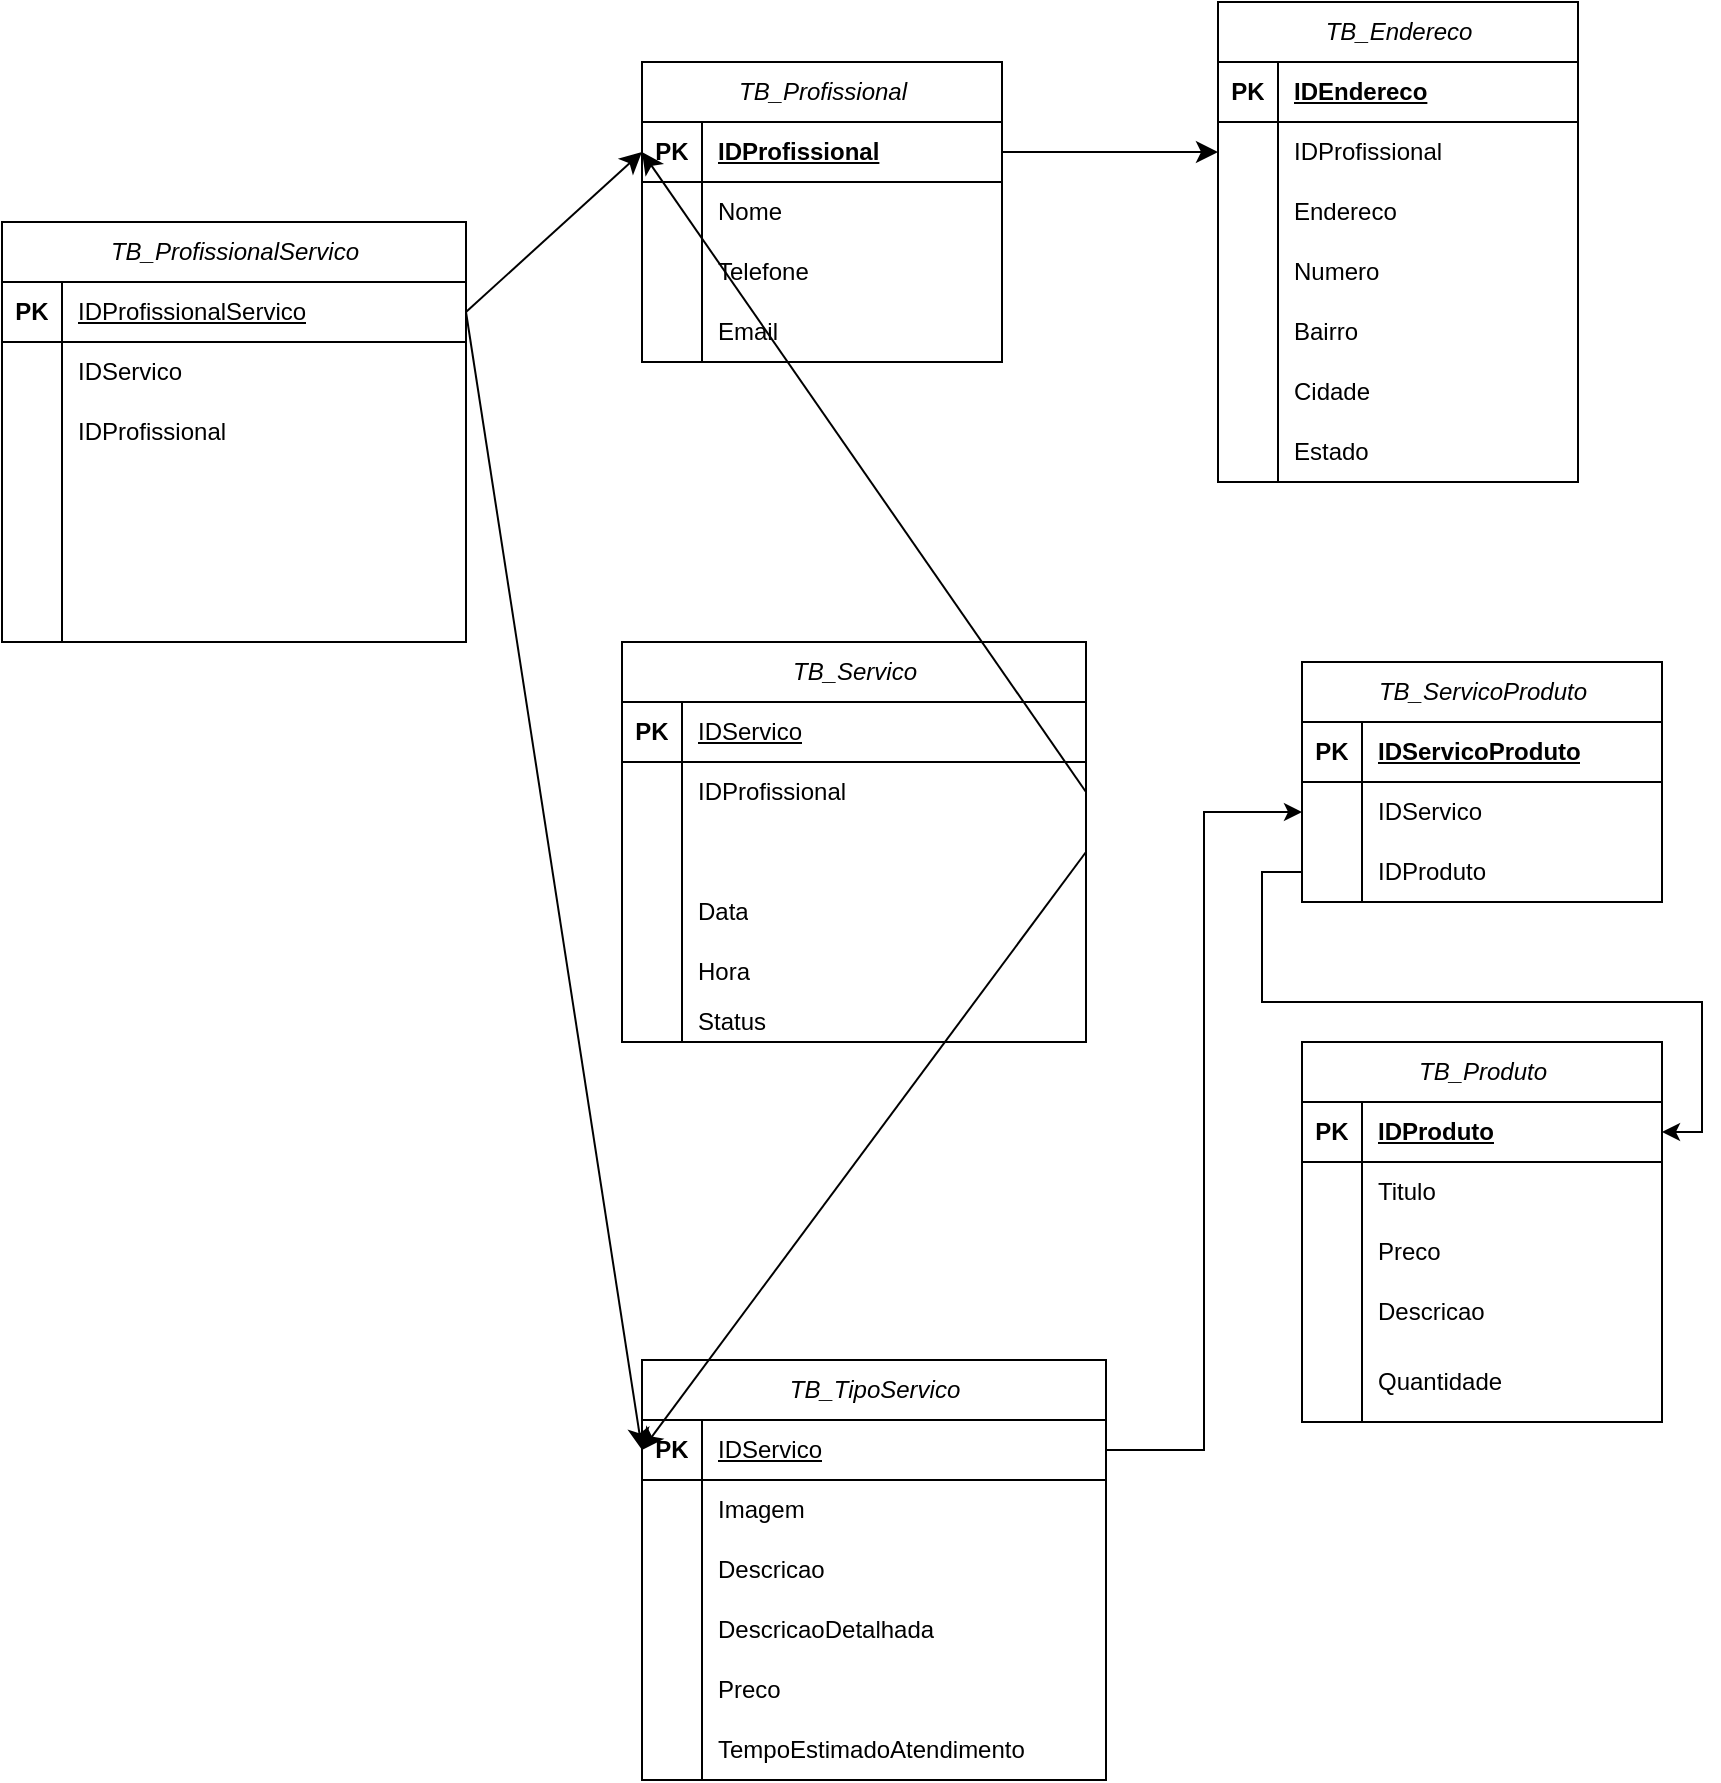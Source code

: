 <mxfile version="25.0.3">
  <diagram id="C5RBs43oDa-KdzZeNtuy" name="Page-1">
    <mxGraphModel dx="2218" dy="970" grid="1" gridSize="10" guides="1" tooltips="1" connect="1" arrows="1" fold="1" page="1" pageScale="1" pageWidth="827" pageHeight="1169" math="0" shadow="0">
      <root>
        <mxCell id="WIyWlLk6GJQsqaUBKTNV-0" />
        <mxCell id="WIyWlLk6GJQsqaUBKTNV-1" parent="WIyWlLk6GJQsqaUBKTNV-0" />
        <mxCell id="-504LvSjIVUHfPzkVDSV-18" value="&lt;span style=&quot;font-style: italic; font-weight: 400;&quot;&gt;TB_Profissional&lt;/span&gt;" style="shape=table;startSize=30;container=1;collapsible=1;childLayout=tableLayout;fixedRows=1;rowLines=0;fontStyle=1;align=center;resizeLast=1;html=1;" parent="WIyWlLk6GJQsqaUBKTNV-1" vertex="1">
          <mxGeometry x="200" y="1000" width="180" height="150" as="geometry" />
        </mxCell>
        <mxCell id="-504LvSjIVUHfPzkVDSV-19" value="" style="shape=tableRow;horizontal=0;startSize=0;swimlaneHead=0;swimlaneBody=0;fillColor=none;collapsible=0;dropTarget=0;points=[[0,0.5],[1,0.5]];portConstraint=eastwest;top=0;left=0;right=0;bottom=1;" parent="-504LvSjIVUHfPzkVDSV-18" vertex="1">
          <mxGeometry y="30" width="180" height="30" as="geometry" />
        </mxCell>
        <mxCell id="-504LvSjIVUHfPzkVDSV-20" value="PK" style="shape=partialRectangle;connectable=0;fillColor=none;top=0;left=0;bottom=0;right=0;fontStyle=1;overflow=hidden;whiteSpace=wrap;html=1;" parent="-504LvSjIVUHfPzkVDSV-19" vertex="1">
          <mxGeometry width="30" height="30" as="geometry">
            <mxRectangle width="30" height="30" as="alternateBounds" />
          </mxGeometry>
        </mxCell>
        <mxCell id="-504LvSjIVUHfPzkVDSV-21" value="IDProfissional" style="shape=partialRectangle;connectable=0;fillColor=none;top=0;left=0;bottom=0;right=0;align=left;spacingLeft=6;fontStyle=5;overflow=hidden;whiteSpace=wrap;html=1;" parent="-504LvSjIVUHfPzkVDSV-19" vertex="1">
          <mxGeometry x="30" width="150" height="30" as="geometry">
            <mxRectangle width="150" height="30" as="alternateBounds" />
          </mxGeometry>
        </mxCell>
        <mxCell id="-504LvSjIVUHfPzkVDSV-22" value="" style="shape=tableRow;horizontal=0;startSize=0;swimlaneHead=0;swimlaneBody=0;fillColor=none;collapsible=0;dropTarget=0;points=[[0,0.5],[1,0.5]];portConstraint=eastwest;top=0;left=0;right=0;bottom=0;" parent="-504LvSjIVUHfPzkVDSV-18" vertex="1">
          <mxGeometry y="60" width="180" height="30" as="geometry" />
        </mxCell>
        <mxCell id="-504LvSjIVUHfPzkVDSV-23" value="" style="shape=partialRectangle;connectable=0;fillColor=none;top=0;left=0;bottom=0;right=0;editable=1;overflow=hidden;whiteSpace=wrap;html=1;" parent="-504LvSjIVUHfPzkVDSV-22" vertex="1">
          <mxGeometry width="30" height="30" as="geometry">
            <mxRectangle width="30" height="30" as="alternateBounds" />
          </mxGeometry>
        </mxCell>
        <mxCell id="-504LvSjIVUHfPzkVDSV-24" value="Nome" style="shape=partialRectangle;connectable=0;fillColor=none;top=0;left=0;bottom=0;right=0;align=left;spacingLeft=6;overflow=hidden;whiteSpace=wrap;html=1;" parent="-504LvSjIVUHfPzkVDSV-22" vertex="1">
          <mxGeometry x="30" width="150" height="30" as="geometry">
            <mxRectangle width="150" height="30" as="alternateBounds" />
          </mxGeometry>
        </mxCell>
        <mxCell id="-504LvSjIVUHfPzkVDSV-25" value="" style="shape=tableRow;horizontal=0;startSize=0;swimlaneHead=0;swimlaneBody=0;fillColor=none;collapsible=0;dropTarget=0;points=[[0,0.5],[1,0.5]];portConstraint=eastwest;top=0;left=0;right=0;bottom=0;" parent="-504LvSjIVUHfPzkVDSV-18" vertex="1">
          <mxGeometry y="90" width="180" height="30" as="geometry" />
        </mxCell>
        <mxCell id="-504LvSjIVUHfPzkVDSV-26" value="" style="shape=partialRectangle;connectable=0;fillColor=none;top=0;left=0;bottom=0;right=0;editable=1;overflow=hidden;whiteSpace=wrap;html=1;" parent="-504LvSjIVUHfPzkVDSV-25" vertex="1">
          <mxGeometry width="30" height="30" as="geometry">
            <mxRectangle width="30" height="30" as="alternateBounds" />
          </mxGeometry>
        </mxCell>
        <mxCell id="-504LvSjIVUHfPzkVDSV-27" value="Telefone" style="shape=partialRectangle;connectable=0;fillColor=none;top=0;left=0;bottom=0;right=0;align=left;spacingLeft=6;overflow=hidden;whiteSpace=wrap;html=1;" parent="-504LvSjIVUHfPzkVDSV-25" vertex="1">
          <mxGeometry x="30" width="150" height="30" as="geometry">
            <mxRectangle width="150" height="30" as="alternateBounds" />
          </mxGeometry>
        </mxCell>
        <mxCell id="-504LvSjIVUHfPzkVDSV-28" value="" style="shape=tableRow;horizontal=0;startSize=0;swimlaneHead=0;swimlaneBody=0;fillColor=none;collapsible=0;dropTarget=0;points=[[0,0.5],[1,0.5]];portConstraint=eastwest;top=0;left=0;right=0;bottom=0;" parent="-504LvSjIVUHfPzkVDSV-18" vertex="1">
          <mxGeometry y="120" width="180" height="30" as="geometry" />
        </mxCell>
        <mxCell id="-504LvSjIVUHfPzkVDSV-29" value="" style="shape=partialRectangle;connectable=0;fillColor=none;top=0;left=0;bottom=0;right=0;editable=1;overflow=hidden;whiteSpace=wrap;html=1;" parent="-504LvSjIVUHfPzkVDSV-28" vertex="1">
          <mxGeometry width="30" height="30" as="geometry">
            <mxRectangle width="30" height="30" as="alternateBounds" />
          </mxGeometry>
        </mxCell>
        <mxCell id="-504LvSjIVUHfPzkVDSV-30" value="Email" style="shape=partialRectangle;connectable=0;fillColor=none;top=0;left=0;bottom=0;right=0;align=left;spacingLeft=6;overflow=hidden;whiteSpace=wrap;html=1;" parent="-504LvSjIVUHfPzkVDSV-28" vertex="1">
          <mxGeometry x="30" width="150" height="30" as="geometry">
            <mxRectangle width="150" height="30" as="alternateBounds" />
          </mxGeometry>
        </mxCell>
        <mxCell id="-504LvSjIVUHfPzkVDSV-31" value="&lt;span style=&quot;font-style: italic; font-weight: 400;&quot;&gt;TB_Endereco&lt;/span&gt;" style="shape=table;startSize=30;container=1;collapsible=1;childLayout=tableLayout;fixedRows=1;rowLines=0;fontStyle=1;align=center;resizeLast=1;html=1;" parent="WIyWlLk6GJQsqaUBKTNV-1" vertex="1">
          <mxGeometry x="488" y="970" width="180" height="240" as="geometry" />
        </mxCell>
        <mxCell id="-504LvSjIVUHfPzkVDSV-32" value="" style="shape=tableRow;horizontal=0;startSize=0;swimlaneHead=0;swimlaneBody=0;fillColor=none;collapsible=0;dropTarget=0;points=[[0,0.5],[1,0.5]];portConstraint=eastwest;top=0;left=0;right=0;bottom=1;" parent="-504LvSjIVUHfPzkVDSV-31" vertex="1">
          <mxGeometry y="30" width="180" height="30" as="geometry" />
        </mxCell>
        <mxCell id="-504LvSjIVUHfPzkVDSV-33" value="PK" style="shape=partialRectangle;connectable=0;fillColor=none;top=0;left=0;bottom=0;right=0;fontStyle=1;overflow=hidden;whiteSpace=wrap;html=1;" parent="-504LvSjIVUHfPzkVDSV-32" vertex="1">
          <mxGeometry width="30" height="30" as="geometry">
            <mxRectangle width="30" height="30" as="alternateBounds" />
          </mxGeometry>
        </mxCell>
        <mxCell id="-504LvSjIVUHfPzkVDSV-34" value="IDEndereco" style="shape=partialRectangle;connectable=0;fillColor=none;top=0;left=0;bottom=0;right=0;align=left;spacingLeft=6;fontStyle=5;overflow=hidden;whiteSpace=wrap;html=1;" parent="-504LvSjIVUHfPzkVDSV-32" vertex="1">
          <mxGeometry x="30" width="150" height="30" as="geometry">
            <mxRectangle width="150" height="30" as="alternateBounds" />
          </mxGeometry>
        </mxCell>
        <mxCell id="-504LvSjIVUHfPzkVDSV-35" value="" style="shape=tableRow;horizontal=0;startSize=0;swimlaneHead=0;swimlaneBody=0;fillColor=none;collapsible=0;dropTarget=0;points=[[0,0.5],[1,0.5]];portConstraint=eastwest;top=0;left=0;right=0;bottom=0;" parent="-504LvSjIVUHfPzkVDSV-31" vertex="1">
          <mxGeometry y="60" width="180" height="30" as="geometry" />
        </mxCell>
        <mxCell id="-504LvSjIVUHfPzkVDSV-36" value="" style="shape=partialRectangle;connectable=0;fillColor=none;top=0;left=0;bottom=0;right=0;editable=1;overflow=hidden;whiteSpace=wrap;html=1;" parent="-504LvSjIVUHfPzkVDSV-35" vertex="1">
          <mxGeometry width="30" height="30" as="geometry">
            <mxRectangle width="30" height="30" as="alternateBounds" />
          </mxGeometry>
        </mxCell>
        <mxCell id="-504LvSjIVUHfPzkVDSV-37" value="IDProfissional" style="shape=partialRectangle;connectable=0;fillColor=none;top=0;left=0;bottom=0;right=0;align=left;spacingLeft=6;overflow=hidden;whiteSpace=wrap;html=1;" parent="-504LvSjIVUHfPzkVDSV-35" vertex="1">
          <mxGeometry x="30" width="150" height="30" as="geometry">
            <mxRectangle width="150" height="30" as="alternateBounds" />
          </mxGeometry>
        </mxCell>
        <mxCell id="-504LvSjIVUHfPzkVDSV-38" value="" style="shape=tableRow;horizontal=0;startSize=0;swimlaneHead=0;swimlaneBody=0;fillColor=none;collapsible=0;dropTarget=0;points=[[0,0.5],[1,0.5]];portConstraint=eastwest;top=0;left=0;right=0;bottom=0;" parent="-504LvSjIVUHfPzkVDSV-31" vertex="1">
          <mxGeometry y="90" width="180" height="30" as="geometry" />
        </mxCell>
        <mxCell id="-504LvSjIVUHfPzkVDSV-39" value="" style="shape=partialRectangle;connectable=0;fillColor=none;top=0;left=0;bottom=0;right=0;editable=1;overflow=hidden;whiteSpace=wrap;html=1;" parent="-504LvSjIVUHfPzkVDSV-38" vertex="1">
          <mxGeometry width="30" height="30" as="geometry">
            <mxRectangle width="30" height="30" as="alternateBounds" />
          </mxGeometry>
        </mxCell>
        <mxCell id="-504LvSjIVUHfPzkVDSV-40" value="Endereco" style="shape=partialRectangle;connectable=0;fillColor=none;top=0;left=0;bottom=0;right=0;align=left;spacingLeft=6;overflow=hidden;whiteSpace=wrap;html=1;" parent="-504LvSjIVUHfPzkVDSV-38" vertex="1">
          <mxGeometry x="30" width="150" height="30" as="geometry">
            <mxRectangle width="150" height="30" as="alternateBounds" />
          </mxGeometry>
        </mxCell>
        <mxCell id="-504LvSjIVUHfPzkVDSV-41" value="" style="shape=tableRow;horizontal=0;startSize=0;swimlaneHead=0;swimlaneBody=0;fillColor=none;collapsible=0;dropTarget=0;points=[[0,0.5],[1,0.5]];portConstraint=eastwest;top=0;left=0;right=0;bottom=0;" parent="-504LvSjIVUHfPzkVDSV-31" vertex="1">
          <mxGeometry y="120" width="180" height="30" as="geometry" />
        </mxCell>
        <mxCell id="-504LvSjIVUHfPzkVDSV-42" value="" style="shape=partialRectangle;connectable=0;fillColor=none;top=0;left=0;bottom=0;right=0;editable=1;overflow=hidden;whiteSpace=wrap;html=1;" parent="-504LvSjIVUHfPzkVDSV-41" vertex="1">
          <mxGeometry width="30" height="30" as="geometry">
            <mxRectangle width="30" height="30" as="alternateBounds" />
          </mxGeometry>
        </mxCell>
        <mxCell id="-504LvSjIVUHfPzkVDSV-43" value="Numero" style="shape=partialRectangle;connectable=0;fillColor=none;top=0;left=0;bottom=0;right=0;align=left;spacingLeft=6;overflow=hidden;whiteSpace=wrap;html=1;" parent="-504LvSjIVUHfPzkVDSV-41" vertex="1">
          <mxGeometry x="30" width="150" height="30" as="geometry">
            <mxRectangle width="150" height="30" as="alternateBounds" />
          </mxGeometry>
        </mxCell>
        <mxCell id="-504LvSjIVUHfPzkVDSV-44" value="" style="shape=tableRow;horizontal=0;startSize=0;swimlaneHead=0;swimlaneBody=0;fillColor=none;collapsible=0;dropTarget=0;points=[[0,0.5],[1,0.5]];portConstraint=eastwest;top=0;left=0;right=0;bottom=0;" parent="-504LvSjIVUHfPzkVDSV-31" vertex="1">
          <mxGeometry y="150" width="180" height="30" as="geometry" />
        </mxCell>
        <mxCell id="-504LvSjIVUHfPzkVDSV-45" value="" style="shape=partialRectangle;connectable=0;fillColor=none;top=0;left=0;bottom=0;right=0;editable=1;overflow=hidden;whiteSpace=wrap;html=1;" parent="-504LvSjIVUHfPzkVDSV-44" vertex="1">
          <mxGeometry width="30" height="30" as="geometry">
            <mxRectangle width="30" height="30" as="alternateBounds" />
          </mxGeometry>
        </mxCell>
        <mxCell id="-504LvSjIVUHfPzkVDSV-46" value="Bairro" style="shape=partialRectangle;connectable=0;fillColor=none;top=0;left=0;bottom=0;right=0;align=left;spacingLeft=6;overflow=hidden;whiteSpace=wrap;html=1;" parent="-504LvSjIVUHfPzkVDSV-44" vertex="1">
          <mxGeometry x="30" width="150" height="30" as="geometry">
            <mxRectangle width="150" height="30" as="alternateBounds" />
          </mxGeometry>
        </mxCell>
        <mxCell id="-504LvSjIVUHfPzkVDSV-47" value="" style="shape=tableRow;horizontal=0;startSize=0;swimlaneHead=0;swimlaneBody=0;fillColor=none;collapsible=0;dropTarget=0;points=[[0,0.5],[1,0.5]];portConstraint=eastwest;top=0;left=0;right=0;bottom=0;" parent="-504LvSjIVUHfPzkVDSV-31" vertex="1">
          <mxGeometry y="180" width="180" height="30" as="geometry" />
        </mxCell>
        <mxCell id="-504LvSjIVUHfPzkVDSV-48" value="" style="shape=partialRectangle;connectable=0;fillColor=none;top=0;left=0;bottom=0;right=0;editable=1;overflow=hidden;whiteSpace=wrap;html=1;" parent="-504LvSjIVUHfPzkVDSV-47" vertex="1">
          <mxGeometry width="30" height="30" as="geometry">
            <mxRectangle width="30" height="30" as="alternateBounds" />
          </mxGeometry>
        </mxCell>
        <mxCell id="-504LvSjIVUHfPzkVDSV-49" value="Cidade" style="shape=partialRectangle;connectable=0;fillColor=none;top=0;left=0;bottom=0;right=0;align=left;spacingLeft=6;overflow=hidden;whiteSpace=wrap;html=1;" parent="-504LvSjIVUHfPzkVDSV-47" vertex="1">
          <mxGeometry x="30" width="150" height="30" as="geometry">
            <mxRectangle width="150" height="30" as="alternateBounds" />
          </mxGeometry>
        </mxCell>
        <mxCell id="-504LvSjIVUHfPzkVDSV-50" value="" style="shape=tableRow;horizontal=0;startSize=0;swimlaneHead=0;swimlaneBody=0;fillColor=none;collapsible=0;dropTarget=0;points=[[0,0.5],[1,0.5]];portConstraint=eastwest;top=0;left=0;right=0;bottom=0;" parent="-504LvSjIVUHfPzkVDSV-31" vertex="1">
          <mxGeometry y="210" width="180" height="30" as="geometry" />
        </mxCell>
        <mxCell id="-504LvSjIVUHfPzkVDSV-51" value="" style="shape=partialRectangle;connectable=0;fillColor=none;top=0;left=0;bottom=0;right=0;editable=1;overflow=hidden;whiteSpace=wrap;html=1;" parent="-504LvSjIVUHfPzkVDSV-50" vertex="1">
          <mxGeometry width="30" height="30" as="geometry">
            <mxRectangle width="30" height="30" as="alternateBounds" />
          </mxGeometry>
        </mxCell>
        <mxCell id="-504LvSjIVUHfPzkVDSV-52" value="Estado" style="shape=partialRectangle;connectable=0;fillColor=none;top=0;left=0;bottom=0;right=0;align=left;spacingLeft=6;overflow=hidden;whiteSpace=wrap;html=1;" parent="-504LvSjIVUHfPzkVDSV-50" vertex="1">
          <mxGeometry x="30" width="150" height="30" as="geometry">
            <mxRectangle width="150" height="30" as="alternateBounds" />
          </mxGeometry>
        </mxCell>
        <mxCell id="-504LvSjIVUHfPzkVDSV-53" style="edgeStyle=none;curved=1;rounded=0;orthogonalLoop=1;jettySize=auto;html=1;exitX=1;exitY=0.5;exitDx=0;exitDy=0;entryX=0;entryY=0.5;entryDx=0;entryDy=0;fontSize=12;startSize=8;endSize=8;" parent="WIyWlLk6GJQsqaUBKTNV-1" source="-504LvSjIVUHfPzkVDSV-19" target="-504LvSjIVUHfPzkVDSV-35" edge="1">
          <mxGeometry relative="1" as="geometry" />
        </mxCell>
        <mxCell id="-504LvSjIVUHfPzkVDSV-54" value="&lt;span style=&quot;font-style: italic; font-weight: 400;&quot;&gt;TB_TipoServico&lt;/span&gt;" style="shape=table;startSize=30;container=1;collapsible=1;childLayout=tableLayout;fixedRows=1;rowLines=0;fontStyle=1;align=center;resizeLast=1;html=1;" parent="WIyWlLk6GJQsqaUBKTNV-1" vertex="1">
          <mxGeometry x="200" y="1649" width="232" height="210" as="geometry" />
        </mxCell>
        <mxCell id="-504LvSjIVUHfPzkVDSV-55" value="" style="shape=tableRow;horizontal=0;startSize=0;swimlaneHead=0;swimlaneBody=0;fillColor=none;collapsible=0;dropTarget=0;points=[[0,0.5],[1,0.5]];portConstraint=eastwest;top=0;left=0;right=0;bottom=1;" parent="-504LvSjIVUHfPzkVDSV-54" vertex="1">
          <mxGeometry y="30" width="232" height="30" as="geometry" />
        </mxCell>
        <mxCell id="-504LvSjIVUHfPzkVDSV-56" value="PK" style="shape=partialRectangle;connectable=0;fillColor=none;top=0;left=0;bottom=0;right=0;fontStyle=1;overflow=hidden;whiteSpace=wrap;html=1;" parent="-504LvSjIVUHfPzkVDSV-55" vertex="1">
          <mxGeometry width="30" height="30" as="geometry">
            <mxRectangle width="30" height="30" as="alternateBounds" />
          </mxGeometry>
        </mxCell>
        <mxCell id="-504LvSjIVUHfPzkVDSV-57" value="&lt;span style=&quot;font-weight: 400; text-wrap-mode: nowrap;&quot;&gt;IDServico&lt;/span&gt;" style="shape=partialRectangle;connectable=0;fillColor=none;top=0;left=0;bottom=0;right=0;align=left;spacingLeft=6;fontStyle=5;overflow=hidden;whiteSpace=wrap;html=1;" parent="-504LvSjIVUHfPzkVDSV-55" vertex="1">
          <mxGeometry x="30" width="202" height="30" as="geometry">
            <mxRectangle width="202" height="30" as="alternateBounds" />
          </mxGeometry>
        </mxCell>
        <mxCell id="-504LvSjIVUHfPzkVDSV-58" value="" style="shape=tableRow;horizontal=0;startSize=0;swimlaneHead=0;swimlaneBody=0;fillColor=none;collapsible=0;dropTarget=0;points=[[0,0.5],[1,0.5]];portConstraint=eastwest;top=0;left=0;right=0;bottom=0;" parent="-504LvSjIVUHfPzkVDSV-54" vertex="1">
          <mxGeometry y="60" width="232" height="30" as="geometry" />
        </mxCell>
        <mxCell id="-504LvSjIVUHfPzkVDSV-59" value="" style="shape=partialRectangle;connectable=0;fillColor=none;top=0;left=0;bottom=0;right=0;editable=1;overflow=hidden;whiteSpace=wrap;html=1;" parent="-504LvSjIVUHfPzkVDSV-58" vertex="1">
          <mxGeometry width="30" height="30" as="geometry">
            <mxRectangle width="30" height="30" as="alternateBounds" />
          </mxGeometry>
        </mxCell>
        <mxCell id="-504LvSjIVUHfPzkVDSV-60" value="&lt;span style=&quot;text-wrap-mode: nowrap;&quot;&gt;Imagem&lt;/span&gt;" style="shape=partialRectangle;connectable=0;fillColor=none;top=0;left=0;bottom=0;right=0;align=left;spacingLeft=6;overflow=hidden;whiteSpace=wrap;html=1;" parent="-504LvSjIVUHfPzkVDSV-58" vertex="1">
          <mxGeometry x="30" width="202" height="30" as="geometry">
            <mxRectangle width="202" height="30" as="alternateBounds" />
          </mxGeometry>
        </mxCell>
        <mxCell id="-504LvSjIVUHfPzkVDSV-61" value="" style="shape=tableRow;horizontal=0;startSize=0;swimlaneHead=0;swimlaneBody=0;fillColor=none;collapsible=0;dropTarget=0;points=[[0,0.5],[1,0.5]];portConstraint=eastwest;top=0;left=0;right=0;bottom=0;" parent="-504LvSjIVUHfPzkVDSV-54" vertex="1">
          <mxGeometry y="90" width="232" height="30" as="geometry" />
        </mxCell>
        <mxCell id="-504LvSjIVUHfPzkVDSV-62" value="" style="shape=partialRectangle;connectable=0;fillColor=none;top=0;left=0;bottom=0;right=0;editable=1;overflow=hidden;whiteSpace=wrap;html=1;" parent="-504LvSjIVUHfPzkVDSV-61" vertex="1">
          <mxGeometry width="30" height="30" as="geometry">
            <mxRectangle width="30" height="30" as="alternateBounds" />
          </mxGeometry>
        </mxCell>
        <mxCell id="-504LvSjIVUHfPzkVDSV-63" value="&lt;span style=&quot;text-wrap-mode: nowrap;&quot;&gt;Descricao&amp;nbsp; &amp;nbsp;&amp;nbsp;&lt;/span&gt;" style="shape=partialRectangle;connectable=0;fillColor=none;top=0;left=0;bottom=0;right=0;align=left;spacingLeft=6;overflow=hidden;whiteSpace=wrap;html=1;" parent="-504LvSjIVUHfPzkVDSV-61" vertex="1">
          <mxGeometry x="30" width="202" height="30" as="geometry">
            <mxRectangle width="202" height="30" as="alternateBounds" />
          </mxGeometry>
        </mxCell>
        <mxCell id="-504LvSjIVUHfPzkVDSV-64" value="" style="shape=tableRow;horizontal=0;startSize=0;swimlaneHead=0;swimlaneBody=0;fillColor=none;collapsible=0;dropTarget=0;points=[[0,0.5],[1,0.5]];portConstraint=eastwest;top=0;left=0;right=0;bottom=0;" parent="-504LvSjIVUHfPzkVDSV-54" vertex="1">
          <mxGeometry y="120" width="232" height="30" as="geometry" />
        </mxCell>
        <mxCell id="-504LvSjIVUHfPzkVDSV-65" value="" style="shape=partialRectangle;connectable=0;fillColor=none;top=0;left=0;bottom=0;right=0;editable=1;overflow=hidden;whiteSpace=wrap;html=1;" parent="-504LvSjIVUHfPzkVDSV-64" vertex="1">
          <mxGeometry width="30" height="30" as="geometry">
            <mxRectangle width="30" height="30" as="alternateBounds" />
          </mxGeometry>
        </mxCell>
        <mxCell id="-504LvSjIVUHfPzkVDSV-66" value="&lt;span style=&quot;text-wrap-mode: nowrap;&quot;&gt;DescricaoDetalhada&lt;/span&gt;" style="shape=partialRectangle;connectable=0;fillColor=none;top=0;left=0;bottom=0;right=0;align=left;spacingLeft=6;overflow=hidden;whiteSpace=wrap;html=1;" parent="-504LvSjIVUHfPzkVDSV-64" vertex="1">
          <mxGeometry x="30" width="202" height="30" as="geometry">
            <mxRectangle width="202" height="30" as="alternateBounds" />
          </mxGeometry>
        </mxCell>
        <mxCell id="-504LvSjIVUHfPzkVDSV-67" value="" style="shape=tableRow;horizontal=0;startSize=0;swimlaneHead=0;swimlaneBody=0;fillColor=none;collapsible=0;dropTarget=0;points=[[0,0.5],[1,0.5]];portConstraint=eastwest;top=0;left=0;right=0;bottom=0;" parent="-504LvSjIVUHfPzkVDSV-54" vertex="1">
          <mxGeometry y="150" width="232" height="30" as="geometry" />
        </mxCell>
        <mxCell id="-504LvSjIVUHfPzkVDSV-68" value="" style="shape=partialRectangle;connectable=0;fillColor=none;top=0;left=0;bottom=0;right=0;editable=1;overflow=hidden;whiteSpace=wrap;html=1;" parent="-504LvSjIVUHfPzkVDSV-67" vertex="1">
          <mxGeometry width="30" height="30" as="geometry">
            <mxRectangle width="30" height="30" as="alternateBounds" />
          </mxGeometry>
        </mxCell>
        <mxCell id="-504LvSjIVUHfPzkVDSV-69" value="&lt;span style=&quot;text-wrap-mode: nowrap;&quot;&gt;Preco&lt;/span&gt;" style="shape=partialRectangle;connectable=0;fillColor=none;top=0;left=0;bottom=0;right=0;align=left;spacingLeft=6;overflow=hidden;whiteSpace=wrap;html=1;" parent="-504LvSjIVUHfPzkVDSV-67" vertex="1">
          <mxGeometry x="30" width="202" height="30" as="geometry">
            <mxRectangle width="202" height="30" as="alternateBounds" />
          </mxGeometry>
        </mxCell>
        <mxCell id="-504LvSjIVUHfPzkVDSV-70" value="" style="shape=tableRow;horizontal=0;startSize=0;swimlaneHead=0;swimlaneBody=0;fillColor=none;collapsible=0;dropTarget=0;points=[[0,0.5],[1,0.5]];portConstraint=eastwest;top=0;left=0;right=0;bottom=0;" parent="-504LvSjIVUHfPzkVDSV-54" vertex="1">
          <mxGeometry y="180" width="232" height="30" as="geometry" />
        </mxCell>
        <mxCell id="-504LvSjIVUHfPzkVDSV-71" value="" style="shape=partialRectangle;connectable=0;fillColor=none;top=0;left=0;bottom=0;right=0;editable=1;overflow=hidden;whiteSpace=wrap;html=1;" parent="-504LvSjIVUHfPzkVDSV-70" vertex="1">
          <mxGeometry width="30" height="30" as="geometry">
            <mxRectangle width="30" height="30" as="alternateBounds" />
          </mxGeometry>
        </mxCell>
        <mxCell id="-504LvSjIVUHfPzkVDSV-72" value="&lt;span style=&quot;text-wrap-mode: nowrap;&quot;&gt;TempoEstimadoAtendimento&lt;/span&gt;" style="shape=partialRectangle;connectable=0;fillColor=none;top=0;left=0;bottom=0;right=0;align=left;spacingLeft=6;overflow=hidden;whiteSpace=wrap;html=1;" parent="-504LvSjIVUHfPzkVDSV-70" vertex="1">
          <mxGeometry x="30" width="202" height="30" as="geometry">
            <mxRectangle width="202" height="30" as="alternateBounds" />
          </mxGeometry>
        </mxCell>
        <mxCell id="-504LvSjIVUHfPzkVDSV-76" value="&lt;span style=&quot;font-style: italic; font-weight: 400;&quot;&gt;TB_ProfissionalServico&lt;/span&gt;" style="shape=table;startSize=30;container=1;collapsible=1;childLayout=tableLayout;fixedRows=1;rowLines=0;fontStyle=1;align=center;resizeLast=1;html=1;" parent="WIyWlLk6GJQsqaUBKTNV-1" vertex="1">
          <mxGeometry x="-120" y="1080" width="232" height="210" as="geometry" />
        </mxCell>
        <mxCell id="-504LvSjIVUHfPzkVDSV-77" value="" style="shape=tableRow;horizontal=0;startSize=0;swimlaneHead=0;swimlaneBody=0;fillColor=none;collapsible=0;dropTarget=0;points=[[0,0.5],[1,0.5]];portConstraint=eastwest;top=0;left=0;right=0;bottom=1;" parent="-504LvSjIVUHfPzkVDSV-76" vertex="1">
          <mxGeometry y="30" width="232" height="30" as="geometry" />
        </mxCell>
        <mxCell id="-504LvSjIVUHfPzkVDSV-78" value="PK" style="shape=partialRectangle;connectable=0;fillColor=none;top=0;left=0;bottom=0;right=0;fontStyle=1;overflow=hidden;whiteSpace=wrap;html=1;" parent="-504LvSjIVUHfPzkVDSV-77" vertex="1">
          <mxGeometry width="30" height="30" as="geometry">
            <mxRectangle width="30" height="30" as="alternateBounds" />
          </mxGeometry>
        </mxCell>
        <mxCell id="-504LvSjIVUHfPzkVDSV-79" value="&lt;span style=&quot;font-weight: 400; text-wrap-mode: nowrap;&quot;&gt;IDProfissionalServico&lt;/span&gt;" style="shape=partialRectangle;connectable=0;fillColor=none;top=0;left=0;bottom=0;right=0;align=left;spacingLeft=6;fontStyle=5;overflow=hidden;whiteSpace=wrap;html=1;" parent="-504LvSjIVUHfPzkVDSV-77" vertex="1">
          <mxGeometry x="30" width="202" height="30" as="geometry">
            <mxRectangle width="202" height="30" as="alternateBounds" />
          </mxGeometry>
        </mxCell>
        <mxCell id="-504LvSjIVUHfPzkVDSV-80" value="" style="shape=tableRow;horizontal=0;startSize=0;swimlaneHead=0;swimlaneBody=0;fillColor=none;collapsible=0;dropTarget=0;points=[[0,0.5],[1,0.5]];portConstraint=eastwest;top=0;left=0;right=0;bottom=0;" parent="-504LvSjIVUHfPzkVDSV-76" vertex="1">
          <mxGeometry y="60" width="232" height="30" as="geometry" />
        </mxCell>
        <mxCell id="-504LvSjIVUHfPzkVDSV-81" value="" style="shape=partialRectangle;connectable=0;fillColor=none;top=0;left=0;bottom=0;right=0;editable=1;overflow=hidden;whiteSpace=wrap;html=1;" parent="-504LvSjIVUHfPzkVDSV-80" vertex="1">
          <mxGeometry width="30" height="30" as="geometry">
            <mxRectangle width="30" height="30" as="alternateBounds" />
          </mxGeometry>
        </mxCell>
        <mxCell id="-504LvSjIVUHfPzkVDSV-82" value="&lt;span style=&quot;text-wrap-mode: nowrap;&quot;&gt;IDServico&lt;/span&gt;" style="shape=partialRectangle;connectable=0;fillColor=none;top=0;left=0;bottom=0;right=0;align=left;spacingLeft=6;overflow=hidden;whiteSpace=wrap;html=1;" parent="-504LvSjIVUHfPzkVDSV-80" vertex="1">
          <mxGeometry x="30" width="202" height="30" as="geometry">
            <mxRectangle width="202" height="30" as="alternateBounds" />
          </mxGeometry>
        </mxCell>
        <mxCell id="-504LvSjIVUHfPzkVDSV-83" value="" style="shape=tableRow;horizontal=0;startSize=0;swimlaneHead=0;swimlaneBody=0;fillColor=none;collapsible=0;dropTarget=0;points=[[0,0.5],[1,0.5]];portConstraint=eastwest;top=0;left=0;right=0;bottom=0;" parent="-504LvSjIVUHfPzkVDSV-76" vertex="1">
          <mxGeometry y="90" width="232" height="30" as="geometry" />
        </mxCell>
        <mxCell id="-504LvSjIVUHfPzkVDSV-84" value="" style="shape=partialRectangle;connectable=0;fillColor=none;top=0;left=0;bottom=0;right=0;editable=1;overflow=hidden;whiteSpace=wrap;html=1;" parent="-504LvSjIVUHfPzkVDSV-83" vertex="1">
          <mxGeometry width="30" height="30" as="geometry">
            <mxRectangle width="30" height="30" as="alternateBounds" />
          </mxGeometry>
        </mxCell>
        <mxCell id="-504LvSjIVUHfPzkVDSV-85" value="IDProfissional" style="shape=partialRectangle;connectable=0;fillColor=none;top=0;left=0;bottom=0;right=0;align=left;spacingLeft=6;overflow=hidden;whiteSpace=wrap;html=1;" parent="-504LvSjIVUHfPzkVDSV-83" vertex="1">
          <mxGeometry x="30" width="202" height="30" as="geometry">
            <mxRectangle width="202" height="30" as="alternateBounds" />
          </mxGeometry>
        </mxCell>
        <mxCell id="-504LvSjIVUHfPzkVDSV-86" value="" style="shape=tableRow;horizontal=0;startSize=0;swimlaneHead=0;swimlaneBody=0;fillColor=none;collapsible=0;dropTarget=0;points=[[0,0.5],[1,0.5]];portConstraint=eastwest;top=0;left=0;right=0;bottom=0;" parent="-504LvSjIVUHfPzkVDSV-76" vertex="1">
          <mxGeometry y="120" width="232" height="30" as="geometry" />
        </mxCell>
        <mxCell id="-504LvSjIVUHfPzkVDSV-87" value="" style="shape=partialRectangle;connectable=0;fillColor=none;top=0;left=0;bottom=0;right=0;editable=1;overflow=hidden;whiteSpace=wrap;html=1;" parent="-504LvSjIVUHfPzkVDSV-86" vertex="1">
          <mxGeometry width="30" height="30" as="geometry">
            <mxRectangle width="30" height="30" as="alternateBounds" />
          </mxGeometry>
        </mxCell>
        <mxCell id="-504LvSjIVUHfPzkVDSV-88" value="" style="shape=partialRectangle;connectable=0;fillColor=none;top=0;left=0;bottom=0;right=0;align=left;spacingLeft=6;overflow=hidden;whiteSpace=wrap;html=1;" parent="-504LvSjIVUHfPzkVDSV-86" vertex="1">
          <mxGeometry x="30" width="202" height="30" as="geometry">
            <mxRectangle width="202" height="30" as="alternateBounds" />
          </mxGeometry>
        </mxCell>
        <mxCell id="-504LvSjIVUHfPzkVDSV-89" value="" style="shape=tableRow;horizontal=0;startSize=0;swimlaneHead=0;swimlaneBody=0;fillColor=none;collapsible=0;dropTarget=0;points=[[0,0.5],[1,0.5]];portConstraint=eastwest;top=0;left=0;right=0;bottom=0;" parent="-504LvSjIVUHfPzkVDSV-76" vertex="1">
          <mxGeometry y="150" width="232" height="30" as="geometry" />
        </mxCell>
        <mxCell id="-504LvSjIVUHfPzkVDSV-90" value="" style="shape=partialRectangle;connectable=0;fillColor=none;top=0;left=0;bottom=0;right=0;editable=1;overflow=hidden;whiteSpace=wrap;html=1;" parent="-504LvSjIVUHfPzkVDSV-89" vertex="1">
          <mxGeometry width="30" height="30" as="geometry">
            <mxRectangle width="30" height="30" as="alternateBounds" />
          </mxGeometry>
        </mxCell>
        <mxCell id="-504LvSjIVUHfPzkVDSV-91" value="" style="shape=partialRectangle;connectable=0;fillColor=none;top=0;left=0;bottom=0;right=0;align=left;spacingLeft=6;overflow=hidden;whiteSpace=wrap;html=1;" parent="-504LvSjIVUHfPzkVDSV-89" vertex="1">
          <mxGeometry x="30" width="202" height="30" as="geometry">
            <mxRectangle width="202" height="30" as="alternateBounds" />
          </mxGeometry>
        </mxCell>
        <mxCell id="-504LvSjIVUHfPzkVDSV-92" value="" style="shape=tableRow;horizontal=0;startSize=0;swimlaneHead=0;swimlaneBody=0;fillColor=none;collapsible=0;dropTarget=0;points=[[0,0.5],[1,0.5]];portConstraint=eastwest;top=0;left=0;right=0;bottom=0;" parent="-504LvSjIVUHfPzkVDSV-76" vertex="1">
          <mxGeometry y="180" width="232" height="30" as="geometry" />
        </mxCell>
        <mxCell id="-504LvSjIVUHfPzkVDSV-93" value="" style="shape=partialRectangle;connectable=0;fillColor=none;top=0;left=0;bottom=0;right=0;editable=1;overflow=hidden;whiteSpace=wrap;html=1;" parent="-504LvSjIVUHfPzkVDSV-92" vertex="1">
          <mxGeometry width="30" height="30" as="geometry">
            <mxRectangle width="30" height="30" as="alternateBounds" />
          </mxGeometry>
        </mxCell>
        <mxCell id="-504LvSjIVUHfPzkVDSV-94" value="" style="shape=partialRectangle;connectable=0;fillColor=none;top=0;left=0;bottom=0;right=0;align=left;spacingLeft=6;overflow=hidden;whiteSpace=wrap;html=1;" parent="-504LvSjIVUHfPzkVDSV-92" vertex="1">
          <mxGeometry x="30" width="202" height="30" as="geometry">
            <mxRectangle width="202" height="30" as="alternateBounds" />
          </mxGeometry>
        </mxCell>
        <mxCell id="-504LvSjIVUHfPzkVDSV-96" style="edgeStyle=none;curved=1;rounded=0;orthogonalLoop=1;jettySize=auto;html=1;exitX=1;exitY=0.5;exitDx=0;exitDy=0;entryX=0;entryY=0.5;entryDx=0;entryDy=0;fontSize=12;startSize=8;endSize=8;" parent="WIyWlLk6GJQsqaUBKTNV-1" source="-504LvSjIVUHfPzkVDSV-77" target="-504LvSjIVUHfPzkVDSV-19" edge="1">
          <mxGeometry relative="1" as="geometry" />
        </mxCell>
        <mxCell id="-504LvSjIVUHfPzkVDSV-98" style="edgeStyle=none;curved=1;rounded=0;orthogonalLoop=1;jettySize=auto;html=1;exitX=1;exitY=0.5;exitDx=0;exitDy=0;entryX=0;entryY=0.5;entryDx=0;entryDy=0;fontSize=12;startSize=8;endSize=8;" parent="WIyWlLk6GJQsqaUBKTNV-1" source="-504LvSjIVUHfPzkVDSV-77" target="-504LvSjIVUHfPzkVDSV-55" edge="1">
          <mxGeometry relative="1" as="geometry" />
        </mxCell>
        <mxCell id="-504LvSjIVUHfPzkVDSV-99" value="&lt;span style=&quot;font-style: italic; font-weight: 400;&quot;&gt;TB_Servico&lt;/span&gt;" style="shape=table;startSize=30;container=1;collapsible=1;childLayout=tableLayout;fixedRows=1;rowLines=0;fontStyle=1;align=center;resizeLast=1;html=1;" parent="WIyWlLk6GJQsqaUBKTNV-1" vertex="1">
          <mxGeometry x="190" y="1290" width="232" height="200" as="geometry" />
        </mxCell>
        <mxCell id="-504LvSjIVUHfPzkVDSV-100" value="" style="shape=tableRow;horizontal=0;startSize=0;swimlaneHead=0;swimlaneBody=0;fillColor=none;collapsible=0;dropTarget=0;points=[[0,0.5],[1,0.5]];portConstraint=eastwest;top=0;left=0;right=0;bottom=1;" parent="-504LvSjIVUHfPzkVDSV-99" vertex="1">
          <mxGeometry y="30" width="232" height="30" as="geometry" />
        </mxCell>
        <mxCell id="-504LvSjIVUHfPzkVDSV-101" value="PK" style="shape=partialRectangle;connectable=0;fillColor=none;top=0;left=0;bottom=0;right=0;fontStyle=1;overflow=hidden;whiteSpace=wrap;html=1;" parent="-504LvSjIVUHfPzkVDSV-100" vertex="1">
          <mxGeometry width="30" height="30" as="geometry">
            <mxRectangle width="30" height="30" as="alternateBounds" />
          </mxGeometry>
        </mxCell>
        <mxCell id="-504LvSjIVUHfPzkVDSV-102" value="&lt;span style=&quot;font-weight: 400; text-wrap-mode: nowrap;&quot;&gt;IDServico&lt;/span&gt;" style="shape=partialRectangle;connectable=0;fillColor=none;top=0;left=0;bottom=0;right=0;align=left;spacingLeft=6;fontStyle=5;overflow=hidden;whiteSpace=wrap;html=1;" parent="-504LvSjIVUHfPzkVDSV-100" vertex="1">
          <mxGeometry x="30" width="202" height="30" as="geometry">
            <mxRectangle width="202" height="30" as="alternateBounds" />
          </mxGeometry>
        </mxCell>
        <mxCell id="-504LvSjIVUHfPzkVDSV-103" value="" style="shape=tableRow;horizontal=0;startSize=0;swimlaneHead=0;swimlaneBody=0;fillColor=none;collapsible=0;dropTarget=0;points=[[0,0.5],[1,0.5]];portConstraint=eastwest;top=0;left=0;right=0;bottom=0;" parent="-504LvSjIVUHfPzkVDSV-99" vertex="1">
          <mxGeometry y="60" width="232" height="30" as="geometry" />
        </mxCell>
        <mxCell id="-504LvSjIVUHfPzkVDSV-104" value="" style="shape=partialRectangle;connectable=0;fillColor=none;top=0;left=0;bottom=0;right=0;editable=1;overflow=hidden;whiteSpace=wrap;html=1;" parent="-504LvSjIVUHfPzkVDSV-103" vertex="1">
          <mxGeometry width="30" height="30" as="geometry">
            <mxRectangle width="30" height="30" as="alternateBounds" />
          </mxGeometry>
        </mxCell>
        <mxCell id="-504LvSjIVUHfPzkVDSV-105" value="&lt;span style=&quot;text-wrap-mode: nowrap;&quot;&gt;IDProfissional&lt;/span&gt;" style="shape=partialRectangle;connectable=0;fillColor=none;top=0;left=0;bottom=0;right=0;align=left;spacingLeft=6;overflow=hidden;whiteSpace=wrap;html=1;" parent="-504LvSjIVUHfPzkVDSV-103" vertex="1">
          <mxGeometry x="30" width="202" height="30" as="geometry">
            <mxRectangle width="202" height="30" as="alternateBounds" />
          </mxGeometry>
        </mxCell>
        <mxCell id="-504LvSjIVUHfPzkVDSV-106" value="" style="shape=tableRow;horizontal=0;startSize=0;swimlaneHead=0;swimlaneBody=0;fillColor=none;collapsible=0;dropTarget=0;points=[[0,0.5],[1,0.5]];portConstraint=eastwest;top=0;left=0;right=0;bottom=0;" parent="-504LvSjIVUHfPzkVDSV-99" vertex="1">
          <mxGeometry y="90" width="232" height="30" as="geometry" />
        </mxCell>
        <mxCell id="-504LvSjIVUHfPzkVDSV-107" value="" style="shape=partialRectangle;connectable=0;fillColor=none;top=0;left=0;bottom=0;right=0;editable=1;overflow=hidden;whiteSpace=wrap;html=1;" parent="-504LvSjIVUHfPzkVDSV-106" vertex="1">
          <mxGeometry width="30" height="30" as="geometry">
            <mxRectangle width="30" height="30" as="alternateBounds" />
          </mxGeometry>
        </mxCell>
        <mxCell id="-504LvSjIVUHfPzkVDSV-108" value="" style="shape=partialRectangle;connectable=0;fillColor=none;top=0;left=0;bottom=0;right=0;align=left;spacingLeft=6;overflow=hidden;whiteSpace=wrap;html=1;" parent="-504LvSjIVUHfPzkVDSV-106" vertex="1">
          <mxGeometry x="30" width="202" height="30" as="geometry">
            <mxRectangle width="202" height="30" as="alternateBounds" />
          </mxGeometry>
        </mxCell>
        <mxCell id="-504LvSjIVUHfPzkVDSV-109" value="" style="shape=tableRow;horizontal=0;startSize=0;swimlaneHead=0;swimlaneBody=0;fillColor=none;collapsible=0;dropTarget=0;points=[[0,0.5],[1,0.5]];portConstraint=eastwest;top=0;left=0;right=0;bottom=0;" parent="-504LvSjIVUHfPzkVDSV-99" vertex="1">
          <mxGeometry y="120" width="232" height="30" as="geometry" />
        </mxCell>
        <mxCell id="-504LvSjIVUHfPzkVDSV-110" value="" style="shape=partialRectangle;connectable=0;fillColor=none;top=0;left=0;bottom=0;right=0;editable=1;overflow=hidden;whiteSpace=wrap;html=1;" parent="-504LvSjIVUHfPzkVDSV-109" vertex="1">
          <mxGeometry width="30" height="30" as="geometry">
            <mxRectangle width="30" height="30" as="alternateBounds" />
          </mxGeometry>
        </mxCell>
        <mxCell id="-504LvSjIVUHfPzkVDSV-111" value="Data" style="shape=partialRectangle;connectable=0;fillColor=none;top=0;left=0;bottom=0;right=0;align=left;spacingLeft=6;overflow=hidden;whiteSpace=wrap;html=1;" parent="-504LvSjIVUHfPzkVDSV-109" vertex="1">
          <mxGeometry x="30" width="202" height="30" as="geometry">
            <mxRectangle width="202" height="30" as="alternateBounds" />
          </mxGeometry>
        </mxCell>
        <mxCell id="-504LvSjIVUHfPzkVDSV-112" value="" style="shape=tableRow;horizontal=0;startSize=0;swimlaneHead=0;swimlaneBody=0;fillColor=none;collapsible=0;dropTarget=0;points=[[0,0.5],[1,0.5]];portConstraint=eastwest;top=0;left=0;right=0;bottom=0;" parent="-504LvSjIVUHfPzkVDSV-99" vertex="1">
          <mxGeometry y="150" width="232" height="30" as="geometry" />
        </mxCell>
        <mxCell id="-504LvSjIVUHfPzkVDSV-113" value="" style="shape=partialRectangle;connectable=0;fillColor=none;top=0;left=0;bottom=0;right=0;editable=1;overflow=hidden;whiteSpace=wrap;html=1;" parent="-504LvSjIVUHfPzkVDSV-112" vertex="1">
          <mxGeometry width="30" height="30" as="geometry">
            <mxRectangle width="30" height="30" as="alternateBounds" />
          </mxGeometry>
        </mxCell>
        <mxCell id="-504LvSjIVUHfPzkVDSV-114" value="Hora" style="shape=partialRectangle;connectable=0;fillColor=none;top=0;left=0;bottom=0;right=0;align=left;spacingLeft=6;overflow=hidden;whiteSpace=wrap;html=1;" parent="-504LvSjIVUHfPzkVDSV-112" vertex="1">
          <mxGeometry x="30" width="202" height="30" as="geometry">
            <mxRectangle width="202" height="30" as="alternateBounds" />
          </mxGeometry>
        </mxCell>
        <mxCell id="-504LvSjIVUHfPzkVDSV-115" value="" style="shape=tableRow;horizontal=0;startSize=0;swimlaneHead=0;swimlaneBody=0;fillColor=none;collapsible=0;dropTarget=0;points=[[0,0.5],[1,0.5]];portConstraint=eastwest;top=0;left=0;right=0;bottom=0;" parent="-504LvSjIVUHfPzkVDSV-99" vertex="1">
          <mxGeometry y="180" width="232" height="20" as="geometry" />
        </mxCell>
        <mxCell id="-504LvSjIVUHfPzkVDSV-116" value="" style="shape=partialRectangle;connectable=0;fillColor=none;top=0;left=0;bottom=0;right=0;editable=1;overflow=hidden;whiteSpace=wrap;html=1;" parent="-504LvSjIVUHfPzkVDSV-115" vertex="1">
          <mxGeometry width="30" height="20" as="geometry">
            <mxRectangle width="30" height="20" as="alternateBounds" />
          </mxGeometry>
        </mxCell>
        <mxCell id="-504LvSjIVUHfPzkVDSV-117" value="Status" style="shape=partialRectangle;connectable=0;fillColor=none;top=0;left=0;bottom=0;right=0;align=left;spacingLeft=6;overflow=hidden;whiteSpace=wrap;html=1;" parent="-504LvSjIVUHfPzkVDSV-115" vertex="1">
          <mxGeometry x="30" width="202" height="20" as="geometry">
            <mxRectangle width="202" height="20" as="alternateBounds" />
          </mxGeometry>
        </mxCell>
        <mxCell id="-504LvSjIVUHfPzkVDSV-118" style="edgeStyle=none;curved=1;rounded=0;orthogonalLoop=1;jettySize=auto;html=1;exitX=1;exitY=0.5;exitDx=0;exitDy=0;entryX=0;entryY=0.5;entryDx=0;entryDy=0;fontSize=12;startSize=8;endSize=8;" parent="WIyWlLk6GJQsqaUBKTNV-1" source="-504LvSjIVUHfPzkVDSV-103" target="-504LvSjIVUHfPzkVDSV-19" edge="1">
          <mxGeometry relative="1" as="geometry" />
        </mxCell>
        <mxCell id="-504LvSjIVUHfPzkVDSV-119" style="edgeStyle=none;curved=1;rounded=0;orthogonalLoop=1;jettySize=auto;html=1;exitX=1;exitY=0.5;exitDx=0;exitDy=0;entryX=0;entryY=0.5;entryDx=0;entryDy=0;fontSize=12;startSize=8;endSize=8;" parent="WIyWlLk6GJQsqaUBKTNV-1" source="-504LvSjIVUHfPzkVDSV-106" target="-504LvSjIVUHfPzkVDSV-55" edge="1">
          <mxGeometry relative="1" as="geometry" />
        </mxCell>
        <mxCell id="bH4NBQA-FGPVie7lwx8A-0" value="&lt;span style=&quot;font-style: italic; font-weight: 400;&quot;&gt;TB_Produto&lt;/span&gt;" style="shape=table;startSize=30;container=1;collapsible=1;childLayout=tableLayout;fixedRows=1;rowLines=0;fontStyle=1;align=center;resizeLast=1;html=1;" parent="WIyWlLk6GJQsqaUBKTNV-1" vertex="1">
          <mxGeometry x="530" y="1490" width="180" height="190" as="geometry" />
        </mxCell>
        <mxCell id="bH4NBQA-FGPVie7lwx8A-1" value="" style="shape=tableRow;horizontal=0;startSize=0;swimlaneHead=0;swimlaneBody=0;fillColor=none;collapsible=0;dropTarget=0;points=[[0,0.5],[1,0.5]];portConstraint=eastwest;top=0;left=0;right=0;bottom=1;" parent="bH4NBQA-FGPVie7lwx8A-0" vertex="1">
          <mxGeometry y="30" width="180" height="30" as="geometry" />
        </mxCell>
        <mxCell id="bH4NBQA-FGPVie7lwx8A-2" value="PK" style="shape=partialRectangle;connectable=0;fillColor=none;top=0;left=0;bottom=0;right=0;fontStyle=1;overflow=hidden;whiteSpace=wrap;html=1;" parent="bH4NBQA-FGPVie7lwx8A-1" vertex="1">
          <mxGeometry width="30" height="30" as="geometry">
            <mxRectangle width="30" height="30" as="alternateBounds" />
          </mxGeometry>
        </mxCell>
        <mxCell id="bH4NBQA-FGPVie7lwx8A-3" value="IDProduto" style="shape=partialRectangle;connectable=0;fillColor=none;top=0;left=0;bottom=0;right=0;align=left;spacingLeft=6;fontStyle=5;overflow=hidden;whiteSpace=wrap;html=1;" parent="bH4NBQA-FGPVie7lwx8A-1" vertex="1">
          <mxGeometry x="30" width="150" height="30" as="geometry">
            <mxRectangle width="150" height="30" as="alternateBounds" />
          </mxGeometry>
        </mxCell>
        <mxCell id="bH4NBQA-FGPVie7lwx8A-4" value="" style="shape=tableRow;horizontal=0;startSize=0;swimlaneHead=0;swimlaneBody=0;fillColor=none;collapsible=0;dropTarget=0;points=[[0,0.5],[1,0.5]];portConstraint=eastwest;top=0;left=0;right=0;bottom=0;" parent="bH4NBQA-FGPVie7lwx8A-0" vertex="1">
          <mxGeometry y="60" width="180" height="30" as="geometry" />
        </mxCell>
        <mxCell id="bH4NBQA-FGPVie7lwx8A-5" value="" style="shape=partialRectangle;connectable=0;fillColor=none;top=0;left=0;bottom=0;right=0;editable=1;overflow=hidden;whiteSpace=wrap;html=1;" parent="bH4NBQA-FGPVie7lwx8A-4" vertex="1">
          <mxGeometry width="30" height="30" as="geometry">
            <mxRectangle width="30" height="30" as="alternateBounds" />
          </mxGeometry>
        </mxCell>
        <mxCell id="bH4NBQA-FGPVie7lwx8A-6" value="Titulo" style="shape=partialRectangle;connectable=0;fillColor=none;top=0;left=0;bottom=0;right=0;align=left;spacingLeft=6;overflow=hidden;whiteSpace=wrap;html=1;" parent="bH4NBQA-FGPVie7lwx8A-4" vertex="1">
          <mxGeometry x="30" width="150" height="30" as="geometry">
            <mxRectangle width="150" height="30" as="alternateBounds" />
          </mxGeometry>
        </mxCell>
        <mxCell id="bH4NBQA-FGPVie7lwx8A-7" value="" style="shape=tableRow;horizontal=0;startSize=0;swimlaneHead=0;swimlaneBody=0;fillColor=none;collapsible=0;dropTarget=0;points=[[0,0.5],[1,0.5]];portConstraint=eastwest;top=0;left=0;right=0;bottom=0;" parent="bH4NBQA-FGPVie7lwx8A-0" vertex="1">
          <mxGeometry y="90" width="180" height="30" as="geometry" />
        </mxCell>
        <mxCell id="bH4NBQA-FGPVie7lwx8A-8" value="" style="shape=partialRectangle;connectable=0;fillColor=none;top=0;left=0;bottom=0;right=0;editable=1;overflow=hidden;whiteSpace=wrap;html=1;" parent="bH4NBQA-FGPVie7lwx8A-7" vertex="1">
          <mxGeometry width="30" height="30" as="geometry">
            <mxRectangle width="30" height="30" as="alternateBounds" />
          </mxGeometry>
        </mxCell>
        <mxCell id="bH4NBQA-FGPVie7lwx8A-9" value="Preco" style="shape=partialRectangle;connectable=0;fillColor=none;top=0;left=0;bottom=0;right=0;align=left;spacingLeft=6;overflow=hidden;whiteSpace=wrap;html=1;" parent="bH4NBQA-FGPVie7lwx8A-7" vertex="1">
          <mxGeometry x="30" width="150" height="30" as="geometry">
            <mxRectangle width="150" height="30" as="alternateBounds" />
          </mxGeometry>
        </mxCell>
        <mxCell id="bH4NBQA-FGPVie7lwx8A-10" value="" style="shape=tableRow;horizontal=0;startSize=0;swimlaneHead=0;swimlaneBody=0;fillColor=none;collapsible=0;dropTarget=0;points=[[0,0.5],[1,0.5]];portConstraint=eastwest;top=0;left=0;right=0;bottom=0;" parent="bH4NBQA-FGPVie7lwx8A-0" vertex="1">
          <mxGeometry y="120" width="180" height="30" as="geometry" />
        </mxCell>
        <mxCell id="bH4NBQA-FGPVie7lwx8A-11" value="" style="shape=partialRectangle;connectable=0;fillColor=none;top=0;left=0;bottom=0;right=0;editable=1;overflow=hidden;whiteSpace=wrap;html=1;" parent="bH4NBQA-FGPVie7lwx8A-10" vertex="1">
          <mxGeometry width="30" height="30" as="geometry">
            <mxRectangle width="30" height="30" as="alternateBounds" />
          </mxGeometry>
        </mxCell>
        <mxCell id="bH4NBQA-FGPVie7lwx8A-12" value="Descricao" style="shape=partialRectangle;connectable=0;fillColor=none;top=0;left=0;bottom=0;right=0;align=left;spacingLeft=6;overflow=hidden;whiteSpace=wrap;html=1;" parent="bH4NBQA-FGPVie7lwx8A-10" vertex="1">
          <mxGeometry x="30" width="150" height="30" as="geometry">
            <mxRectangle width="150" height="30" as="alternateBounds" />
          </mxGeometry>
        </mxCell>
        <mxCell id="bH4NBQA-FGPVie7lwx8A-13" value="" style="shape=tableRow;horizontal=0;startSize=0;swimlaneHead=0;swimlaneBody=0;fillColor=none;collapsible=0;dropTarget=0;points=[[0,0.5],[1,0.5]];portConstraint=eastwest;top=0;left=0;right=0;bottom=0;" parent="bH4NBQA-FGPVie7lwx8A-0" vertex="1">
          <mxGeometry y="150" width="180" height="40" as="geometry" />
        </mxCell>
        <mxCell id="bH4NBQA-FGPVie7lwx8A-14" value="" style="shape=partialRectangle;connectable=0;fillColor=none;top=0;left=0;bottom=0;right=0;editable=1;overflow=hidden;whiteSpace=wrap;html=1;" parent="bH4NBQA-FGPVie7lwx8A-13" vertex="1">
          <mxGeometry width="30" height="40" as="geometry">
            <mxRectangle width="30" height="40" as="alternateBounds" />
          </mxGeometry>
        </mxCell>
        <mxCell id="bH4NBQA-FGPVie7lwx8A-15" value="Quantidade" style="shape=partialRectangle;connectable=0;fillColor=none;top=0;left=0;bottom=0;right=0;align=left;spacingLeft=6;overflow=hidden;whiteSpace=wrap;html=1;" parent="bH4NBQA-FGPVie7lwx8A-13" vertex="1">
          <mxGeometry x="30" width="150" height="40" as="geometry">
            <mxRectangle width="150" height="40" as="alternateBounds" />
          </mxGeometry>
        </mxCell>
        <mxCell id="y2i_fN1ARs3ShBnjBtkt-10" value="&lt;span style=&quot;font-style: italic; font-weight: 400;&quot;&gt;TB_Servico&lt;/span&gt;&lt;span style=&quot;font-style: italic; font-weight: 400;&quot;&gt;Produto&lt;/span&gt;" style="shape=table;startSize=30;container=1;collapsible=1;childLayout=tableLayout;fixedRows=1;rowLines=0;fontStyle=1;align=center;resizeLast=1;html=1;" vertex="1" parent="WIyWlLk6GJQsqaUBKTNV-1">
          <mxGeometry x="530" y="1300" width="180" height="120" as="geometry" />
        </mxCell>
        <mxCell id="y2i_fN1ARs3ShBnjBtkt-11" value="" style="shape=tableRow;horizontal=0;startSize=0;swimlaneHead=0;swimlaneBody=0;fillColor=none;collapsible=0;dropTarget=0;points=[[0,0.5],[1,0.5]];portConstraint=eastwest;top=0;left=0;right=0;bottom=1;" vertex="1" parent="y2i_fN1ARs3ShBnjBtkt-10">
          <mxGeometry y="30" width="180" height="30" as="geometry" />
        </mxCell>
        <mxCell id="y2i_fN1ARs3ShBnjBtkt-12" value="PK" style="shape=partialRectangle;connectable=0;fillColor=none;top=0;left=0;bottom=0;right=0;fontStyle=1;overflow=hidden;whiteSpace=wrap;html=1;" vertex="1" parent="y2i_fN1ARs3ShBnjBtkt-11">
          <mxGeometry width="30" height="30" as="geometry">
            <mxRectangle width="30" height="30" as="alternateBounds" />
          </mxGeometry>
        </mxCell>
        <mxCell id="y2i_fN1ARs3ShBnjBtkt-13" value="IDServicoProduto" style="shape=partialRectangle;connectable=0;fillColor=none;top=0;left=0;bottom=0;right=0;align=left;spacingLeft=6;fontStyle=5;overflow=hidden;whiteSpace=wrap;html=1;" vertex="1" parent="y2i_fN1ARs3ShBnjBtkt-11">
          <mxGeometry x="30" width="150" height="30" as="geometry">
            <mxRectangle width="150" height="30" as="alternateBounds" />
          </mxGeometry>
        </mxCell>
        <mxCell id="y2i_fN1ARs3ShBnjBtkt-14" value="" style="shape=tableRow;horizontal=0;startSize=0;swimlaneHead=0;swimlaneBody=0;fillColor=none;collapsible=0;dropTarget=0;points=[[0,0.5],[1,0.5]];portConstraint=eastwest;top=0;left=0;right=0;bottom=0;" vertex="1" parent="y2i_fN1ARs3ShBnjBtkt-10">
          <mxGeometry y="60" width="180" height="30" as="geometry" />
        </mxCell>
        <mxCell id="y2i_fN1ARs3ShBnjBtkt-15" value="" style="shape=partialRectangle;connectable=0;fillColor=none;top=0;left=0;bottom=0;right=0;editable=1;overflow=hidden;whiteSpace=wrap;html=1;" vertex="1" parent="y2i_fN1ARs3ShBnjBtkt-14">
          <mxGeometry width="30" height="30" as="geometry">
            <mxRectangle width="30" height="30" as="alternateBounds" />
          </mxGeometry>
        </mxCell>
        <mxCell id="y2i_fN1ARs3ShBnjBtkt-16" value="IDServico" style="shape=partialRectangle;connectable=0;fillColor=none;top=0;left=0;bottom=0;right=0;align=left;spacingLeft=6;overflow=hidden;whiteSpace=wrap;html=1;" vertex="1" parent="y2i_fN1ARs3ShBnjBtkt-14">
          <mxGeometry x="30" width="150" height="30" as="geometry">
            <mxRectangle width="150" height="30" as="alternateBounds" />
          </mxGeometry>
        </mxCell>
        <mxCell id="y2i_fN1ARs3ShBnjBtkt-17" value="" style="shape=tableRow;horizontal=0;startSize=0;swimlaneHead=0;swimlaneBody=0;fillColor=none;collapsible=0;dropTarget=0;points=[[0,0.5],[1,0.5]];portConstraint=eastwest;top=0;left=0;right=0;bottom=0;" vertex="1" parent="y2i_fN1ARs3ShBnjBtkt-10">
          <mxGeometry y="90" width="180" height="30" as="geometry" />
        </mxCell>
        <mxCell id="y2i_fN1ARs3ShBnjBtkt-18" value="" style="shape=partialRectangle;connectable=0;fillColor=none;top=0;left=0;bottom=0;right=0;editable=1;overflow=hidden;whiteSpace=wrap;html=1;" vertex="1" parent="y2i_fN1ARs3ShBnjBtkt-17">
          <mxGeometry width="30" height="30" as="geometry">
            <mxRectangle width="30" height="30" as="alternateBounds" />
          </mxGeometry>
        </mxCell>
        <mxCell id="y2i_fN1ARs3ShBnjBtkt-19" value="IDProduto" style="shape=partialRectangle;connectable=0;fillColor=none;top=0;left=0;bottom=0;right=0;align=left;spacingLeft=6;overflow=hidden;whiteSpace=wrap;html=1;" vertex="1" parent="y2i_fN1ARs3ShBnjBtkt-17">
          <mxGeometry x="30" width="150" height="30" as="geometry">
            <mxRectangle width="150" height="30" as="alternateBounds" />
          </mxGeometry>
        </mxCell>
        <mxCell id="y2i_fN1ARs3ShBnjBtkt-32" style="edgeStyle=orthogonalEdgeStyle;rounded=0;orthogonalLoop=1;jettySize=auto;html=1;exitX=1;exitY=0.5;exitDx=0;exitDy=0;entryX=0;entryY=0.5;entryDx=0;entryDy=0;" edge="1" parent="WIyWlLk6GJQsqaUBKTNV-1" source="-504LvSjIVUHfPzkVDSV-55" target="y2i_fN1ARs3ShBnjBtkt-14">
          <mxGeometry relative="1" as="geometry" />
        </mxCell>
        <mxCell id="y2i_fN1ARs3ShBnjBtkt-35" style="edgeStyle=orthogonalEdgeStyle;rounded=0;orthogonalLoop=1;jettySize=auto;html=1;entryX=1;entryY=0.5;entryDx=0;entryDy=0;" edge="1" parent="WIyWlLk6GJQsqaUBKTNV-1" source="y2i_fN1ARs3ShBnjBtkt-17" target="bH4NBQA-FGPVie7lwx8A-1">
          <mxGeometry relative="1" as="geometry" />
        </mxCell>
      </root>
    </mxGraphModel>
  </diagram>
</mxfile>
